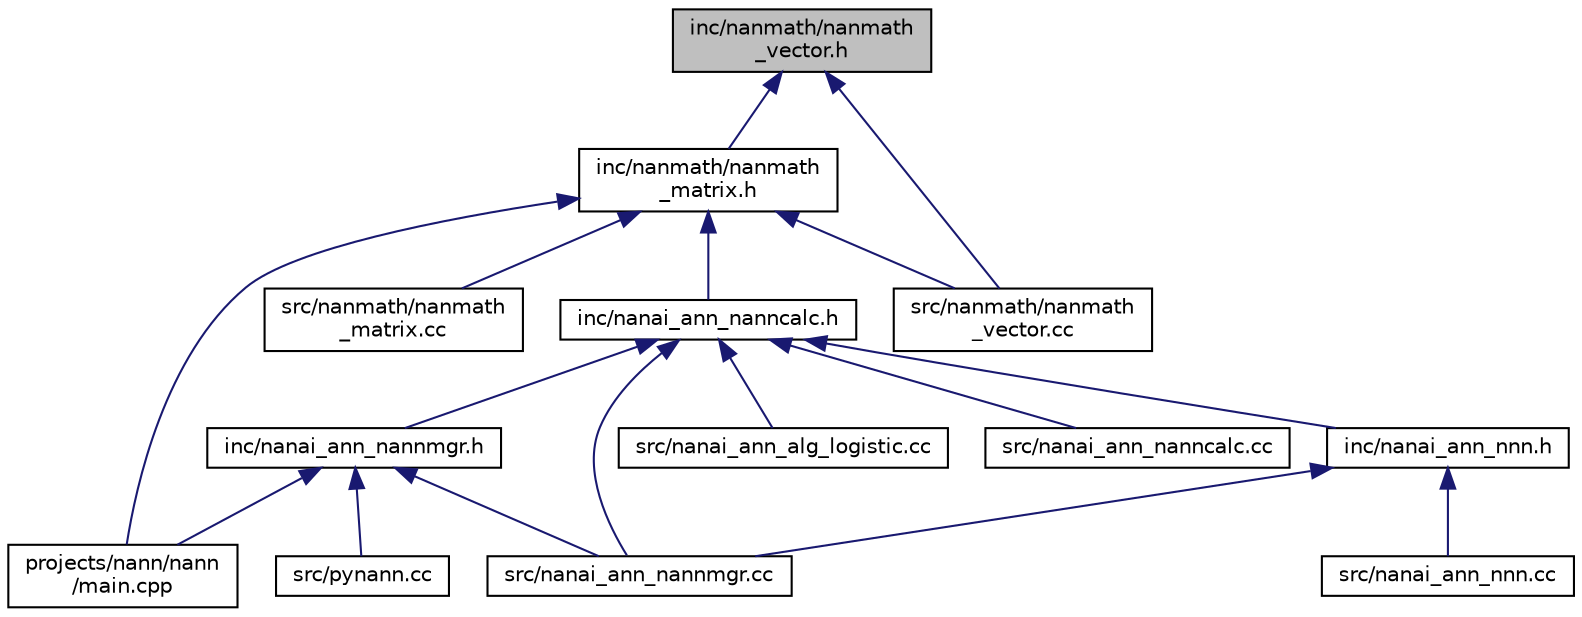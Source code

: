 digraph "inc/nanmath/nanmath_vector.h"
{
  edge [fontname="Helvetica",fontsize="10",labelfontname="Helvetica",labelfontsize="10"];
  node [fontname="Helvetica",fontsize="10",shape=record];
  Node1 [label="inc/nanmath/nanmath\l_vector.h",height=0.2,width=0.4,color="black", fillcolor="grey75", style="filled", fontcolor="black"];
  Node1 -> Node2 [dir="back",color="midnightblue",fontsize="10",style="solid"];
  Node2 [label="inc/nanmath/nanmath\l_matrix.h",height=0.2,width=0.4,color="black", fillcolor="white", style="filled",URL="$nanmath__matrix_8h.html"];
  Node2 -> Node3 [dir="back",color="midnightblue",fontsize="10",style="solid"];
  Node3 [label="inc/nanai_ann_nanncalc.h",height=0.2,width=0.4,color="black", fillcolor="white", style="filled",URL="$nanai__ann__nanncalc_8h.html"];
  Node3 -> Node4 [dir="back",color="midnightblue",fontsize="10",style="solid"];
  Node4 [label="inc/nanai_ann_nannmgr.h",height=0.2,width=0.4,color="black", fillcolor="white", style="filled",URL="$nanai__ann__nannmgr_8h.html"];
  Node4 -> Node5 [dir="back",color="midnightblue",fontsize="10",style="solid"];
  Node5 [label="projects/nann/nann\l/main.cpp",height=0.2,width=0.4,color="black", fillcolor="white", style="filled",URL="$main_8cpp.html"];
  Node4 -> Node6 [dir="back",color="midnightblue",fontsize="10",style="solid"];
  Node6 [label="src/nanai_ann_nannmgr.cc",height=0.2,width=0.4,color="black", fillcolor="white", style="filled",URL="$nanai__ann__nannmgr_8cc.html"];
  Node4 -> Node7 [dir="back",color="midnightblue",fontsize="10",style="solid"];
  Node7 [label="src/pynann.cc",height=0.2,width=0.4,color="black", fillcolor="white", style="filled",URL="$pynann_8cc.html"];
  Node3 -> Node8 [dir="back",color="midnightblue",fontsize="10",style="solid"];
  Node8 [label="inc/nanai_ann_nnn.h",height=0.2,width=0.4,color="black", fillcolor="white", style="filled",URL="$nanai__ann__nnn_8h.html"];
  Node8 -> Node6 [dir="back",color="midnightblue",fontsize="10",style="solid"];
  Node8 -> Node9 [dir="back",color="midnightblue",fontsize="10",style="solid"];
  Node9 [label="src/nanai_ann_nnn.cc",height=0.2,width=0.4,color="black", fillcolor="white", style="filled",URL="$nanai__ann__nnn_8cc.html"];
  Node3 -> Node10 [dir="back",color="midnightblue",fontsize="10",style="solid"];
  Node10 [label="src/nanai_ann_alg_logistic.cc",height=0.2,width=0.4,color="black", fillcolor="white", style="filled",URL="$nanai__ann__alg__logistic_8cc.html"];
  Node3 -> Node11 [dir="back",color="midnightblue",fontsize="10",style="solid"];
  Node11 [label="src/nanai_ann_nanncalc.cc",height=0.2,width=0.4,color="black", fillcolor="white", style="filled",URL="$nanai__ann__nanncalc_8cc.html"];
  Node3 -> Node6 [dir="back",color="midnightblue",fontsize="10",style="solid"];
  Node2 -> Node5 [dir="back",color="midnightblue",fontsize="10",style="solid"];
  Node2 -> Node12 [dir="back",color="midnightblue",fontsize="10",style="solid"];
  Node12 [label="src/nanmath/nanmath\l_matrix.cc",height=0.2,width=0.4,color="black", fillcolor="white", style="filled",URL="$nanmath__matrix_8cc.html"];
  Node2 -> Node13 [dir="back",color="midnightblue",fontsize="10",style="solid"];
  Node13 [label="src/nanmath/nanmath\l_vector.cc",height=0.2,width=0.4,color="black", fillcolor="white", style="filled",URL="$nanmath__vector_8cc.html"];
  Node1 -> Node13 [dir="back",color="midnightblue",fontsize="10",style="solid"];
}
